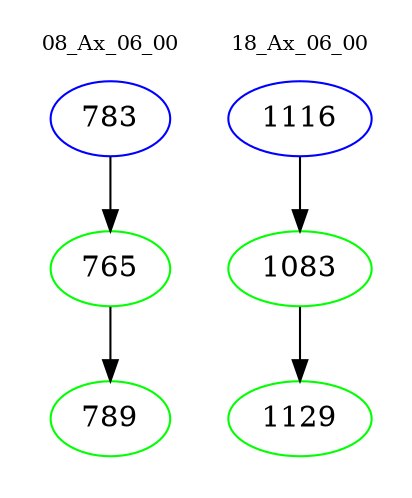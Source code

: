 digraph{
subgraph cluster_0 {
color = white
label = "08_Ax_06_00";
fontsize=10;
T0_783 [label="783", color="blue"]
T0_783 -> T0_765 [color="black"]
T0_765 [label="765", color="green"]
T0_765 -> T0_789 [color="black"]
T0_789 [label="789", color="green"]
}
subgraph cluster_1 {
color = white
label = "18_Ax_06_00";
fontsize=10;
T1_1116 [label="1116", color="blue"]
T1_1116 -> T1_1083 [color="black"]
T1_1083 [label="1083", color="green"]
T1_1083 -> T1_1129 [color="black"]
T1_1129 [label="1129", color="green"]
}
}
